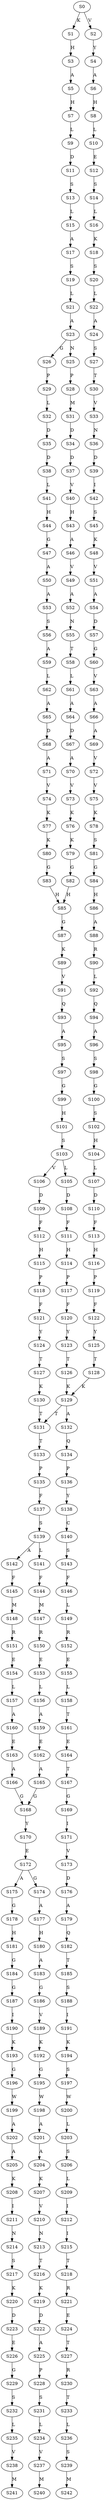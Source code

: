 strict digraph  {
	S0 -> S1 [ label = K ];
	S0 -> S2 [ label = V ];
	S1 -> S3 [ label = H ];
	S2 -> S4 [ label = Y ];
	S3 -> S5 [ label = A ];
	S4 -> S6 [ label = A ];
	S5 -> S7 [ label = H ];
	S6 -> S8 [ label = H ];
	S7 -> S9 [ label = L ];
	S8 -> S10 [ label = L ];
	S9 -> S11 [ label = D ];
	S10 -> S12 [ label = E ];
	S11 -> S13 [ label = S ];
	S12 -> S14 [ label = S ];
	S13 -> S15 [ label = L ];
	S14 -> S16 [ label = L ];
	S15 -> S17 [ label = A ];
	S16 -> S18 [ label = K ];
	S17 -> S19 [ label = S ];
	S18 -> S20 [ label = S ];
	S19 -> S21 [ label = L ];
	S20 -> S22 [ label = L ];
	S21 -> S23 [ label = A ];
	S22 -> S24 [ label = A ];
	S23 -> S25 [ label = N ];
	S23 -> S26 [ label = G ];
	S24 -> S27 [ label = S ];
	S25 -> S28 [ label = P ];
	S26 -> S29 [ label = P ];
	S27 -> S30 [ label = T ];
	S28 -> S31 [ label = M ];
	S29 -> S32 [ label = L ];
	S30 -> S33 [ label = V ];
	S31 -> S34 [ label = D ];
	S32 -> S35 [ label = D ];
	S33 -> S36 [ label = N ];
	S34 -> S37 [ label = D ];
	S35 -> S38 [ label = D ];
	S36 -> S39 [ label = D ];
	S37 -> S40 [ label = V ];
	S38 -> S41 [ label = L ];
	S39 -> S42 [ label = I ];
	S40 -> S43 [ label = H ];
	S41 -> S44 [ label = H ];
	S42 -> S45 [ label = S ];
	S43 -> S46 [ label = A ];
	S44 -> S47 [ label = G ];
	S45 -> S48 [ label = K ];
	S46 -> S49 [ label = V ];
	S47 -> S50 [ label = A ];
	S48 -> S51 [ label = V ];
	S49 -> S52 [ label = A ];
	S50 -> S53 [ label = A ];
	S51 -> S54 [ label = A ];
	S52 -> S55 [ label = N ];
	S53 -> S56 [ label = S ];
	S54 -> S57 [ label = D ];
	S55 -> S58 [ label = T ];
	S56 -> S59 [ label = A ];
	S57 -> S60 [ label = G ];
	S58 -> S61 [ label = L ];
	S59 -> S62 [ label = L ];
	S60 -> S63 [ label = V ];
	S61 -> S64 [ label = A ];
	S62 -> S65 [ label = A ];
	S63 -> S66 [ label = A ];
	S64 -> S67 [ label = D ];
	S65 -> S68 [ label = D ];
	S66 -> S69 [ label = A ];
	S67 -> S70 [ label = A ];
	S68 -> S71 [ label = A ];
	S69 -> S72 [ label = V ];
	S70 -> S73 [ label = V ];
	S71 -> S74 [ label = V ];
	S72 -> S75 [ label = V ];
	S73 -> S76 [ label = K ];
	S74 -> S77 [ label = K ];
	S75 -> S78 [ label = K ];
	S76 -> S79 [ label = K ];
	S77 -> S80 [ label = K ];
	S78 -> S81 [ label = S ];
	S79 -> S82 [ label = G ];
	S80 -> S83 [ label = G ];
	S81 -> S84 [ label = G ];
	S82 -> S85 [ label = H ];
	S83 -> S85 [ label = H ];
	S84 -> S86 [ label = H ];
	S85 -> S87 [ label = G ];
	S86 -> S88 [ label = A ];
	S87 -> S89 [ label = K ];
	S88 -> S90 [ label = R ];
	S89 -> S91 [ label = V ];
	S90 -> S92 [ label = L ];
	S91 -> S93 [ label = Q ];
	S92 -> S94 [ label = Q ];
	S93 -> S95 [ label = A ];
	S94 -> S96 [ label = A ];
	S95 -> S97 [ label = S ];
	S96 -> S98 [ label = S ];
	S97 -> S99 [ label = G ];
	S98 -> S100 [ label = G ];
	S99 -> S101 [ label = H ];
	S100 -> S102 [ label = S ];
	S101 -> S103 [ label = S ];
	S102 -> S104 [ label = H ];
	S103 -> S105 [ label = L ];
	S103 -> S106 [ label = V ];
	S104 -> S107 [ label = L ];
	S105 -> S108 [ label = D ];
	S106 -> S109 [ label = D ];
	S107 -> S110 [ label = D ];
	S108 -> S111 [ label = F ];
	S109 -> S112 [ label = F ];
	S110 -> S113 [ label = F ];
	S111 -> S114 [ label = H ];
	S112 -> S115 [ label = H ];
	S113 -> S116 [ label = H ];
	S114 -> S117 [ label = P ];
	S115 -> S118 [ label = P ];
	S116 -> S119 [ label = P ];
	S117 -> S120 [ label = F ];
	S118 -> S121 [ label = F ];
	S119 -> S122 [ label = F ];
	S120 -> S123 [ label = Y ];
	S121 -> S124 [ label = Y ];
	S122 -> S125 [ label = Y ];
	S123 -> S126 [ label = T ];
	S124 -> S127 [ label = T ];
	S125 -> S128 [ label = T ];
	S126 -> S129 [ label = K ];
	S127 -> S130 [ label = K ];
	S128 -> S129 [ label = K ];
	S129 -> S131 [ label = T ];
	S129 -> S132 [ label = A ];
	S130 -> S131 [ label = T ];
	S131 -> S133 [ label = T ];
	S132 -> S134 [ label = Q ];
	S133 -> S135 [ label = P ];
	S134 -> S136 [ label = P ];
	S135 -> S137 [ label = F ];
	S136 -> S138 [ label = Y ];
	S137 -> S139 [ label = S ];
	S138 -> S140 [ label = C ];
	S139 -> S141 [ label = L ];
	S139 -> S142 [ label = A ];
	S140 -> S143 [ label = S ];
	S141 -> S144 [ label = F ];
	S142 -> S145 [ label = F ];
	S143 -> S146 [ label = F ];
	S144 -> S147 [ label = M ];
	S145 -> S148 [ label = M ];
	S146 -> S149 [ label = L ];
	S147 -> S150 [ label = R ];
	S148 -> S151 [ label = R ];
	S149 -> S152 [ label = R ];
	S150 -> S153 [ label = E ];
	S151 -> S154 [ label = E ];
	S152 -> S155 [ label = E ];
	S153 -> S156 [ label = L ];
	S154 -> S157 [ label = L ];
	S155 -> S158 [ label = L ];
	S156 -> S159 [ label = A ];
	S157 -> S160 [ label = A ];
	S158 -> S161 [ label = T ];
	S159 -> S162 [ label = E ];
	S160 -> S163 [ label = E ];
	S161 -> S164 [ label = E ];
	S162 -> S165 [ label = A ];
	S163 -> S166 [ label = A ];
	S164 -> S167 [ label = T ];
	S165 -> S168 [ label = G ];
	S166 -> S168 [ label = G ];
	S167 -> S169 [ label = G ];
	S168 -> S170 [ label = Y ];
	S169 -> S171 [ label = I ];
	S170 -> S172 [ label = E ];
	S171 -> S173 [ label = V ];
	S172 -> S174 [ label = G ];
	S172 -> S175 [ label = A ];
	S173 -> S176 [ label = D ];
	S174 -> S177 [ label = A ];
	S175 -> S178 [ label = G ];
	S176 -> S179 [ label = A ];
	S177 -> S180 [ label = H ];
	S178 -> S181 [ label = H ];
	S179 -> S182 [ label = Q ];
	S180 -> S183 [ label = A ];
	S181 -> S184 [ label = G ];
	S182 -> S185 [ label = T ];
	S183 -> S186 [ label = G ];
	S184 -> S187 [ label = G ];
	S185 -> S188 [ label = S ];
	S186 -> S189 [ label = V ];
	S187 -> S190 [ label = I ];
	S188 -> S191 [ label = I ];
	S189 -> S192 [ label = K ];
	S190 -> S193 [ label = K ];
	S191 -> S194 [ label = K ];
	S192 -> S195 [ label = G ];
	S193 -> S196 [ label = G ];
	S194 -> S197 [ label = S ];
	S195 -> S198 [ label = W ];
	S196 -> S199 [ label = W ];
	S197 -> S200 [ label = W ];
	S198 -> S201 [ label = A ];
	S199 -> S202 [ label = A ];
	S200 -> S203 [ label = L ];
	S201 -> S204 [ label = A ];
	S202 -> S205 [ label = A ];
	S203 -> S206 [ label = S ];
	S204 -> S207 [ label = K ];
	S205 -> S208 [ label = K ];
	S206 -> S209 [ label = L ];
	S207 -> S210 [ label = V ];
	S208 -> S211 [ label = I ];
	S209 -> S212 [ label = I ];
	S210 -> S213 [ label = N ];
	S211 -> S214 [ label = N ];
	S212 -> S215 [ label = I ];
	S213 -> S216 [ label = T ];
	S214 -> S217 [ label = S ];
	S215 -> S218 [ label = T ];
	S216 -> S219 [ label = K ];
	S217 -> S220 [ label = K ];
	S218 -> S221 [ label = R ];
	S219 -> S222 [ label = D ];
	S220 -> S223 [ label = D ];
	S221 -> S224 [ label = E ];
	S222 -> S225 [ label = A ];
	S223 -> S226 [ label = E ];
	S224 -> S227 [ label = T ];
	S225 -> S228 [ label = P ];
	S226 -> S229 [ label = G ];
	S227 -> S230 [ label = R ];
	S228 -> S231 [ label = S ];
	S229 -> S232 [ label = S ];
	S230 -> S233 [ label = T ];
	S231 -> S234 [ label = L ];
	S232 -> S235 [ label = L ];
	S233 -> S236 [ label = L ];
	S234 -> S237 [ label = V ];
	S235 -> S238 [ label = V ];
	S236 -> S239 [ label = S ];
	S237 -> S240 [ label = M ];
	S238 -> S241 [ label = M ];
	S239 -> S242 [ label = M ];
}
